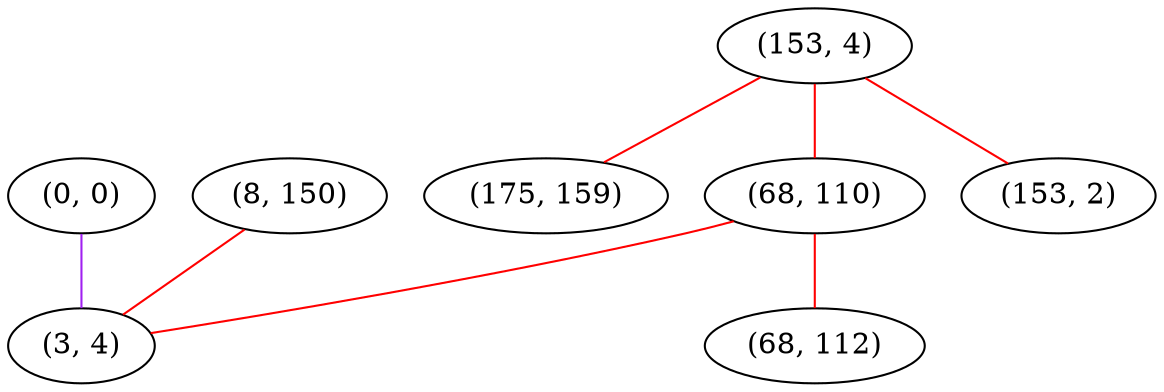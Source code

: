 graph "" {
"(0, 0)";
"(153, 4)";
"(8, 150)";
"(175, 159)";
"(68, 110)";
"(153, 2)";
"(68, 112)";
"(3, 4)";
"(0, 0)" -- "(3, 4)"  [color=purple, key=0, weight=4];
"(153, 4)" -- "(153, 2)"  [color=red, key=0, weight=1];
"(153, 4)" -- "(68, 110)"  [color=red, key=0, weight=1];
"(153, 4)" -- "(175, 159)"  [color=red, key=0, weight=1];
"(8, 150)" -- "(3, 4)"  [color=red, key=0, weight=1];
"(68, 110)" -- "(3, 4)"  [color=red, key=0, weight=1];
"(68, 110)" -- "(68, 112)"  [color=red, key=0, weight=1];
}
